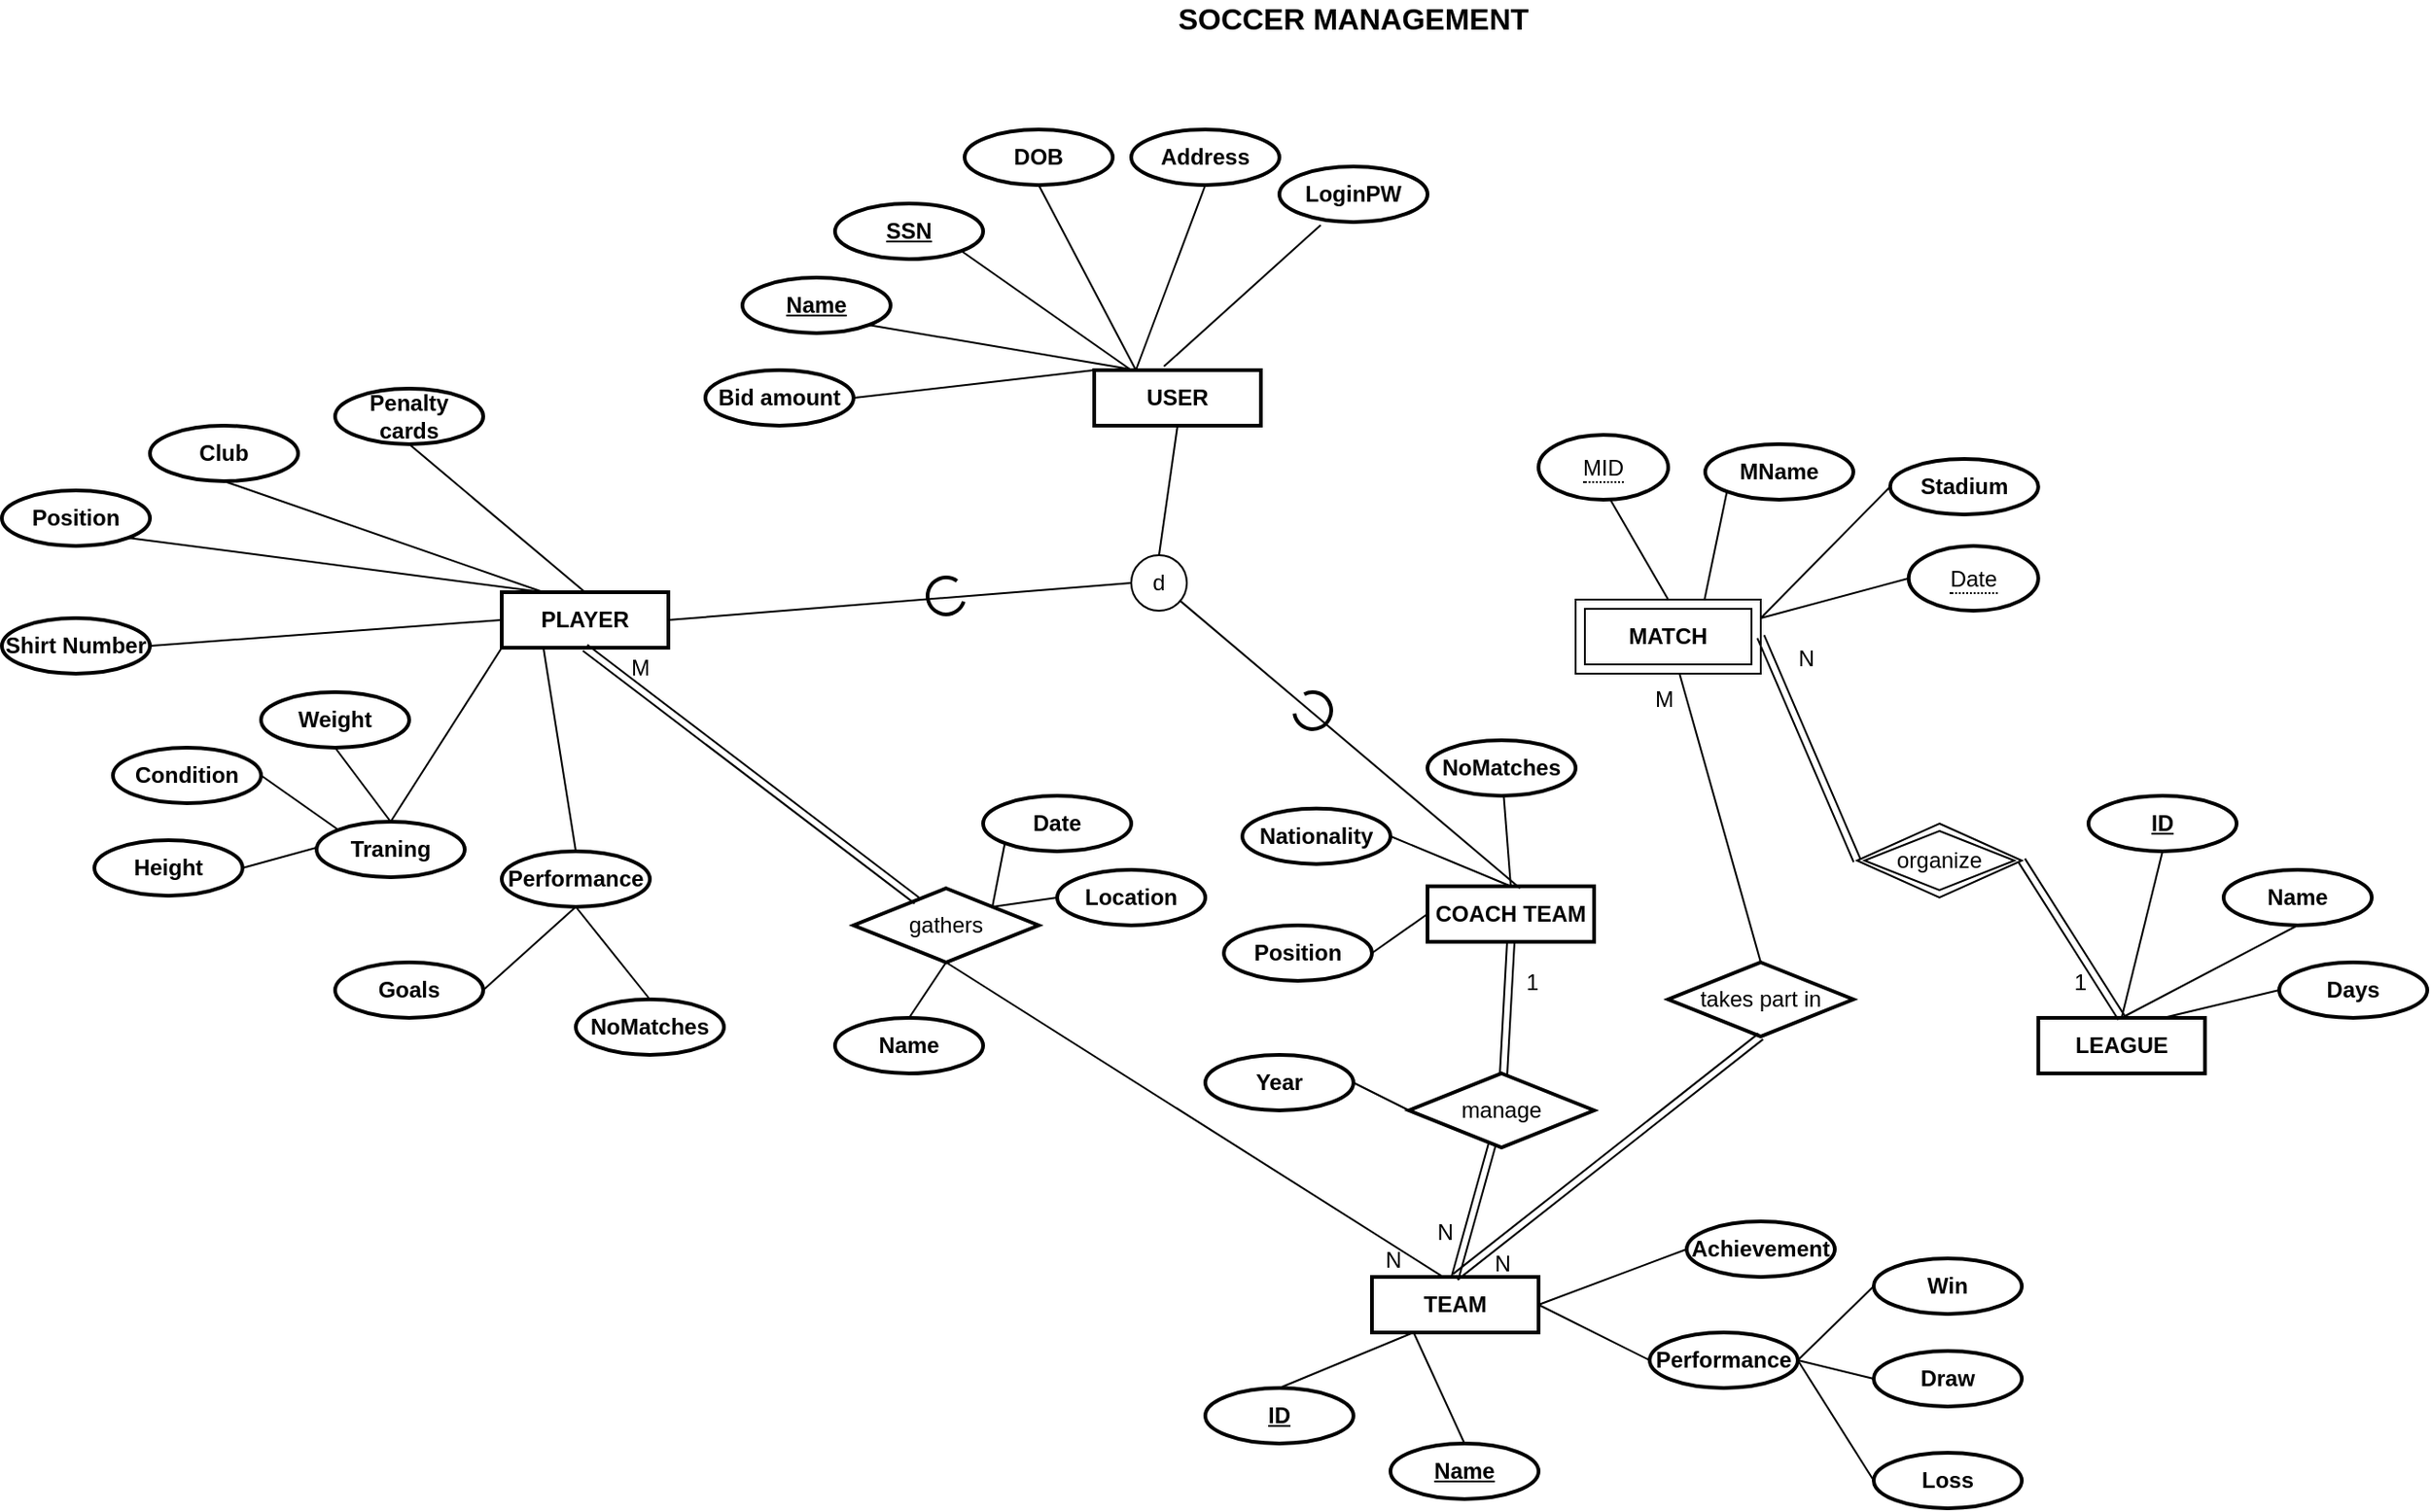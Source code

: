 <mxfile version="14.6.13" type="github">
  <diagram id="udH00ynw8GB3pCjKfQQe" name="Page-1">
    <mxGraphModel dx="2443" dy="2029" grid="1" gridSize="10" guides="1" tooltips="1" connect="1" arrows="1" fold="1" page="1" pageScale="1" pageWidth="827" pageHeight="1169" math="0" shadow="0">
      <root>
        <mxCell id="0" />
        <mxCell id="1" parent="0" />
        <mxCell id="oWUO9L_G3Eso75ve9gdb-1" value="TEAM" style="whiteSpace=wrap;html=1;align=center;fontStyle=1;strokeWidth=2;" parent="1" vertex="1">
          <mxGeometry x="440" y="490" width="90" height="30" as="geometry" />
        </mxCell>
        <mxCell id="oWUO9L_G3Eso75ve9gdb-2" value="COACH TEAM" style="whiteSpace=wrap;html=1;align=center;fontStyle=1;strokeWidth=2;" parent="1" vertex="1">
          <mxGeometry x="470" y="278.87" width="90" height="30" as="geometry" />
        </mxCell>
        <mxCell id="oWUO9L_G3Eso75ve9gdb-4" value="PLAYER" style="whiteSpace=wrap;html=1;align=center;fontStyle=1;strokeWidth=2;" parent="1" vertex="1">
          <mxGeometry x="-30" y="120" width="90" height="30" as="geometry" />
        </mxCell>
        <mxCell id="oWUO9L_G3Eso75ve9gdb-5" value="Club" style="ellipse;whiteSpace=wrap;html=1;align=center;strokeWidth=2;fontStyle=1" parent="1" vertex="1">
          <mxGeometry x="-220" y="30" width="80" height="30" as="geometry" />
        </mxCell>
        <mxCell id="oWUO9L_G3Eso75ve9gdb-6" value="Shirt Number" style="ellipse;whiteSpace=wrap;html=1;align=center;strokeWidth=2;fontStyle=1" parent="1" vertex="1">
          <mxGeometry x="-300" y="134" width="80" height="30" as="geometry" />
        </mxCell>
        <mxCell id="oWUO9L_G3Eso75ve9gdb-7" value="Address" style="ellipse;whiteSpace=wrap;html=1;align=center;strokeWidth=2;fontStyle=1" parent="1" vertex="1">
          <mxGeometry x="310" y="-130" width="80" height="30" as="geometry" />
        </mxCell>
        <mxCell id="oWUO9L_G3Eso75ve9gdb-9" value="DOB" style="ellipse;whiteSpace=wrap;html=1;align=center;strokeWidth=2;fontStyle=1" parent="1" vertex="1">
          <mxGeometry x="220" y="-130" width="80" height="30" as="geometry" />
        </mxCell>
        <mxCell id="oWUO9L_G3Eso75ve9gdb-10" value="Name" style="ellipse;whiteSpace=wrap;html=1;align=center;strokeWidth=2;fontStyle=5" parent="1" vertex="1">
          <mxGeometry x="100" y="-50" width="80" height="30" as="geometry" />
        </mxCell>
        <mxCell id="oWUO9L_G3Eso75ve9gdb-11" value="SSN" style="ellipse;whiteSpace=wrap;html=1;align=center;strokeWidth=2;fontStyle=5" parent="1" vertex="1">
          <mxGeometry x="150" y="-90" width="80" height="30" as="geometry" />
        </mxCell>
        <mxCell id="oWUO9L_G3Eso75ve9gdb-15" value="Performance" style="ellipse;whiteSpace=wrap;html=1;align=center;strokeWidth=2;fontStyle=1" parent="1" vertex="1">
          <mxGeometry x="-30" y="260" width="80" height="30" as="geometry" />
        </mxCell>
        <mxCell id="oWUO9L_G3Eso75ve9gdb-16" value="Penalty cards" style="ellipse;whiteSpace=wrap;html=1;align=center;strokeWidth=2;fontStyle=1" parent="1" vertex="1">
          <mxGeometry x="-120" y="10" width="80" height="30" as="geometry" />
        </mxCell>
        <mxCell id="oWUO9L_G3Eso75ve9gdb-17" value="Goals" style="ellipse;whiteSpace=wrap;html=1;align=center;strokeWidth=2;fontStyle=1" parent="1" vertex="1">
          <mxGeometry x="-120" y="320" width="80" height="30" as="geometry" />
        </mxCell>
        <mxCell id="oWUO9L_G3Eso75ve9gdb-18" value="NoMatches" style="ellipse;whiteSpace=wrap;html=1;align=center;strokeWidth=2;fontStyle=1" parent="1" vertex="1">
          <mxGeometry x="10" y="340" width="80" height="30" as="geometry" />
        </mxCell>
        <mxCell id="oWUO9L_G3Eso75ve9gdb-19" value="Traning" style="ellipse;whiteSpace=wrap;html=1;align=center;strokeWidth=2;fontStyle=1" parent="1" vertex="1">
          <mxGeometry x="-130" y="244" width="80" height="30" as="geometry" />
        </mxCell>
        <mxCell id="oWUO9L_G3Eso75ve9gdb-20" value="Weight" style="ellipse;whiteSpace=wrap;html=1;align=center;strokeWidth=2;fontStyle=1" parent="1" vertex="1">
          <mxGeometry x="-160" y="174" width="80" height="30" as="geometry" />
        </mxCell>
        <mxCell id="oWUO9L_G3Eso75ve9gdb-21" value="Height" style="ellipse;whiteSpace=wrap;html=1;align=center;strokeWidth=2;fontStyle=1" parent="1" vertex="1">
          <mxGeometry x="-250" y="254" width="80" height="30" as="geometry" />
        </mxCell>
        <mxCell id="oWUO9L_G3Eso75ve9gdb-23" value="Position" style="ellipse;whiteSpace=wrap;html=1;align=center;strokeWidth=2;fontStyle=1" parent="1" vertex="1">
          <mxGeometry x="-300" y="65" width="80" height="30" as="geometry" />
        </mxCell>
        <mxCell id="oWUO9L_G3Eso75ve9gdb-24" value="Bid amount" style="ellipse;whiteSpace=wrap;html=1;align=center;strokeWidth=2;fontStyle=1" parent="1" vertex="1">
          <mxGeometry x="80" width="80" height="30" as="geometry" />
        </mxCell>
        <mxCell id="oWUO9L_G3Eso75ve9gdb-27" value="Condition" style="ellipse;whiteSpace=wrap;html=1;align=center;strokeWidth=2;fontStyle=1" parent="1" vertex="1">
          <mxGeometry x="-240" y="204" width="80" height="30" as="geometry" />
        </mxCell>
        <mxCell id="oWUO9L_G3Eso75ve9gdb-29" value="ID" style="ellipse;whiteSpace=wrap;html=1;align=center;strokeWidth=2;fontStyle=5" parent="1" vertex="1">
          <mxGeometry x="350" y="550" width="80" height="30" as="geometry" />
        </mxCell>
        <mxCell id="oWUO9L_G3Eso75ve9gdb-30" value="Name" style="ellipse;whiteSpace=wrap;html=1;align=center;strokeWidth=2;fontStyle=5" parent="1" vertex="1">
          <mxGeometry x="450" y="580" width="80" height="30" as="geometry" />
        </mxCell>
        <mxCell id="oWUO9L_G3Eso75ve9gdb-36" value="Position" style="ellipse;whiteSpace=wrap;html=1;align=center;strokeWidth=2;fontStyle=1" parent="1" vertex="1">
          <mxGeometry x="360" y="300" width="80" height="30" as="geometry" />
        </mxCell>
        <mxCell id="oWUO9L_G3Eso75ve9gdb-38" value="Nationality" style="ellipse;whiteSpace=wrap;html=1;align=center;strokeWidth=2;fontStyle=1" parent="1" vertex="1">
          <mxGeometry x="370" y="236.87" width="80" height="30" as="geometry" />
        </mxCell>
        <mxCell id="oWUO9L_G3Eso75ve9gdb-39" value="" style="endArrow=none;html=1;rounded=0;exitX=0.25;exitY=0;exitDx=0;exitDy=0;entryX=0.5;entryY=1;entryDx=0;entryDy=0;" parent="1" source="DCwG-aBtx-RIxP0tlwsp-3" target="oWUO9L_G3Eso75ve9gdb-9" edge="1">
          <mxGeometry relative="1" as="geometry">
            <mxPoint x="180" y="240" as="sourcePoint" />
            <mxPoint x="340" y="240" as="targetPoint" />
          </mxGeometry>
        </mxCell>
        <mxCell id="oWUO9L_G3Eso75ve9gdb-40" value="" style="endArrow=none;html=1;rounded=0;exitX=0.25;exitY=0;exitDx=0;exitDy=0;entryX=0.5;entryY=1;entryDx=0;entryDy=0;" parent="1" source="oWUO9L_G3Eso75ve9gdb-4" target="oWUO9L_G3Eso75ve9gdb-5" edge="1">
          <mxGeometry relative="1" as="geometry">
            <mxPoint x="70" y="130" as="sourcePoint" />
            <mxPoint x="50" y="50" as="targetPoint" />
          </mxGeometry>
        </mxCell>
        <mxCell id="oWUO9L_G3Eso75ve9gdb-41" value="" style="endArrow=none;html=1;rounded=0;exitX=0.25;exitY=0;exitDx=0;exitDy=0;entryX=1;entryY=1;entryDx=0;entryDy=0;" parent="1" source="DCwG-aBtx-RIxP0tlwsp-3" target="oWUO9L_G3Eso75ve9gdb-10" edge="1">
          <mxGeometry relative="1" as="geometry">
            <mxPoint x="47.5" y="130" as="sourcePoint" />
            <mxPoint x="60" y="60" as="targetPoint" />
          </mxGeometry>
        </mxCell>
        <mxCell id="oWUO9L_G3Eso75ve9gdb-42" value="" style="endArrow=none;html=1;rounded=0;entryX=1;entryY=1;entryDx=0;entryDy=0;" parent="1" target="oWUO9L_G3Eso75ve9gdb-11" edge="1">
          <mxGeometry relative="1" as="geometry">
            <mxPoint x="310" as="sourcePoint" />
            <mxPoint x="-40" y="78" as="targetPoint" />
          </mxGeometry>
        </mxCell>
        <mxCell id="oWUO9L_G3Eso75ve9gdb-43" value="" style="endArrow=none;html=1;rounded=0;entryX=1;entryY=0.5;entryDx=0;entryDy=0;exitX=0;exitY=0.5;exitDx=0;exitDy=0;" parent="1" source="oWUO9L_G3Eso75ve9gdb-4" target="oWUO9L_G3Eso75ve9gdb-6" edge="1">
          <mxGeometry relative="1" as="geometry">
            <mxPoint x="-10" y="120" as="sourcePoint" />
            <mxPoint x="-70" y="105" as="targetPoint" />
          </mxGeometry>
        </mxCell>
        <mxCell id="oWUO9L_G3Eso75ve9gdb-44" value="" style="endArrow=none;html=1;rounded=0;entryX=0.5;entryY=1;entryDx=0;entryDy=0;exitX=0.25;exitY=0;exitDx=0;exitDy=0;" parent="1" source="DCwG-aBtx-RIxP0tlwsp-3" target="oWUO9L_G3Eso75ve9gdb-7" edge="1">
          <mxGeometry relative="1" as="geometry">
            <mxPoint x="-30" y="150" as="sourcePoint" />
            <mxPoint x="-60" y="175" as="targetPoint" />
          </mxGeometry>
        </mxCell>
        <mxCell id="oWUO9L_G3Eso75ve9gdb-45" value="" style="endArrow=none;html=1;rounded=0;entryX=1;entryY=1;entryDx=0;entryDy=0;exitX=0.25;exitY=0;exitDx=0;exitDy=0;" parent="1" source="oWUO9L_G3Eso75ve9gdb-4" target="oWUO9L_G3Eso75ve9gdb-23" edge="1">
          <mxGeometry relative="1" as="geometry">
            <mxPoint y="120" as="sourcePoint" />
            <mxPoint y="200" as="targetPoint" />
          </mxGeometry>
        </mxCell>
        <mxCell id="oWUO9L_G3Eso75ve9gdb-50" value="" style="endArrow=none;html=1;rounded=0;exitX=0.5;exitY=1;exitDx=0;exitDy=0;entryX=0.5;entryY=0;entryDx=0;entryDy=0;" parent="1" source="oWUO9L_G3Eso75ve9gdb-20" target="oWUO9L_G3Eso75ve9gdb-19" edge="1">
          <mxGeometry relative="1" as="geometry">
            <mxPoint x="190" y="234" as="sourcePoint" />
            <mxPoint x="350" y="234" as="targetPoint" />
          </mxGeometry>
        </mxCell>
        <mxCell id="oWUO9L_G3Eso75ve9gdb-51" value="" style="endArrow=none;html=1;rounded=0;exitX=1;exitY=0.5;exitDx=0;exitDy=0;entryX=0;entryY=0;entryDx=0;entryDy=0;" parent="1" source="oWUO9L_G3Eso75ve9gdb-27" target="oWUO9L_G3Eso75ve9gdb-19" edge="1">
          <mxGeometry relative="1" as="geometry">
            <mxPoint x="-110" y="214" as="sourcePoint" />
            <mxPoint x="-80" y="254" as="targetPoint" />
          </mxGeometry>
        </mxCell>
        <mxCell id="oWUO9L_G3Eso75ve9gdb-52" value="" style="endArrow=none;html=1;rounded=0;exitX=1;exitY=0.5;exitDx=0;exitDy=0;" parent="1" source="oWUO9L_G3Eso75ve9gdb-21" edge="1">
          <mxGeometry relative="1" as="geometry">
            <mxPoint x="-150" y="229" as="sourcePoint" />
            <mxPoint x="-130" y="258" as="targetPoint" />
          </mxGeometry>
        </mxCell>
        <mxCell id="oWUO9L_G3Eso75ve9gdb-53" value="" style="endArrow=none;html=1;rounded=0;exitX=0.5;exitY=0;exitDx=0;exitDy=0;entryX=0.25;entryY=1;entryDx=0;entryDy=0;" parent="1" source="oWUO9L_G3Eso75ve9gdb-15" target="oWUO9L_G3Eso75ve9gdb-4" edge="1">
          <mxGeometry relative="1" as="geometry">
            <mxPoint x="-50" y="260" as="sourcePoint" />
            <mxPoint x="90" y="290" as="targetPoint" />
          </mxGeometry>
        </mxCell>
        <mxCell id="oWUO9L_G3Eso75ve9gdb-54" value="" style="endArrow=none;html=1;rounded=0;exitX=1;exitY=0.5;exitDx=0;exitDy=0;entryX=0;entryY=0;entryDx=0;entryDy=0;" parent="1" source="oWUO9L_G3Eso75ve9gdb-24" target="DCwG-aBtx-RIxP0tlwsp-3" edge="1">
          <mxGeometry relative="1" as="geometry">
            <mxPoint x="-170" y="-65" as="sourcePoint" />
            <mxPoint x="-35" y="-95" as="targetPoint" />
          </mxGeometry>
        </mxCell>
        <mxCell id="oWUO9L_G3Eso75ve9gdb-55" value="" style="endArrow=none;html=1;rounded=0;exitX=0.5;exitY=0;exitDx=0;exitDy=0;entryX=0.5;entryY=1;entryDx=0;entryDy=0;" parent="1" source="oWUO9L_G3Eso75ve9gdb-4" target="oWUO9L_G3Eso75ve9gdb-16" edge="1">
          <mxGeometry relative="1" as="geometry">
            <mxPoint x="-35" y="-65" as="sourcePoint" />
            <mxPoint x="-25" y="-85" as="targetPoint" />
          </mxGeometry>
        </mxCell>
        <mxCell id="oWUO9L_G3Eso75ve9gdb-56" value="" style="endArrow=none;html=1;rounded=0;exitX=0.5;exitY=1;exitDx=0;exitDy=0;entryX=0.5;entryY=0;entryDx=0;entryDy=0;" parent="1" source="oWUO9L_G3Eso75ve9gdb-15" target="oWUO9L_G3Eso75ve9gdb-18" edge="1">
          <mxGeometry relative="1" as="geometry">
            <mxPoint x="145" y="315" as="sourcePoint" />
            <mxPoint x="100" y="365" as="targetPoint" />
          </mxGeometry>
        </mxCell>
        <mxCell id="oWUO9L_G3Eso75ve9gdb-57" value="" style="endArrow=none;html=1;rounded=0;exitX=0.5;exitY=1;exitDx=0;exitDy=0;entryX=1;entryY=0.5;entryDx=0;entryDy=0;" parent="1" source="oWUO9L_G3Eso75ve9gdb-15" target="oWUO9L_G3Eso75ve9gdb-17" edge="1">
          <mxGeometry relative="1" as="geometry">
            <mxPoint y="335" as="sourcePoint" />
            <mxPoint y="380" as="targetPoint" />
          </mxGeometry>
        </mxCell>
        <mxCell id="oWUO9L_G3Eso75ve9gdb-58" value="" style="endArrow=none;html=1;rounded=0;exitX=0.5;exitY=0;exitDx=0;exitDy=0;entryX=0;entryY=1;entryDx=0;entryDy=0;" parent="1" source="oWUO9L_G3Eso75ve9gdb-19" target="oWUO9L_G3Eso75ve9gdb-4" edge="1">
          <mxGeometry relative="1" as="geometry">
            <mxPoint x="-110" y="324" as="sourcePoint" />
            <mxPoint x="-20" y="294" as="targetPoint" />
          </mxGeometry>
        </mxCell>
        <mxCell id="oWUO9L_G3Eso75ve9gdb-60" value="" style="endArrow=none;html=1;rounded=0;entryX=1;entryY=0.5;entryDx=0;entryDy=0;exitX=0.5;exitY=0;exitDx=0;exitDy=0;" parent="1" source="oWUO9L_G3Eso75ve9gdb-2" target="oWUO9L_G3Eso75ve9gdb-38" edge="1">
          <mxGeometry relative="1" as="geometry">
            <mxPoint x="502.5" y="288.87" as="sourcePoint" />
            <mxPoint x="480" y="258.87" as="targetPoint" />
          </mxGeometry>
        </mxCell>
        <mxCell id="oWUO9L_G3Eso75ve9gdb-61" value="" style="endArrow=none;html=1;rounded=0;entryX=1;entryY=0.5;entryDx=0;entryDy=0;exitX=0;exitY=0.5;exitDx=0;exitDy=0;" parent="1" source="oWUO9L_G3Eso75ve9gdb-2" target="oWUO9L_G3Eso75ve9gdb-36" edge="1">
          <mxGeometry relative="1" as="geometry">
            <mxPoint x="515" y="279" as="sourcePoint" />
            <mxPoint x="579.04" y="240.28" as="targetPoint" />
          </mxGeometry>
        </mxCell>
        <mxCell id="oWUO9L_G3Eso75ve9gdb-63" value="" style="endArrow=none;html=1;rounded=0;exitX=0.5;exitY=0;exitDx=0;exitDy=0;entryX=0.25;entryY=1;entryDx=0;entryDy=0;" parent="1" source="oWUO9L_G3Eso75ve9gdb-29" target="oWUO9L_G3Eso75ve9gdb-1" edge="1">
          <mxGeometry relative="1" as="geometry">
            <mxPoint x="330" y="600" as="sourcePoint" />
            <mxPoint x="490" y="600" as="targetPoint" />
          </mxGeometry>
        </mxCell>
        <mxCell id="oWUO9L_G3Eso75ve9gdb-64" value="" style="endArrow=none;html=1;rounded=0;exitX=0.5;exitY=0;exitDx=0;exitDy=0;entryX=0.25;entryY=1;entryDx=0;entryDy=0;" parent="1" source="oWUO9L_G3Eso75ve9gdb-30" target="oWUO9L_G3Eso75ve9gdb-1" edge="1">
          <mxGeometry relative="1" as="geometry">
            <mxPoint x="400" y="560" as="sourcePoint" />
            <mxPoint x="472.5" y="530" as="targetPoint" />
          </mxGeometry>
        </mxCell>
        <mxCell id="oWUO9L_G3Eso75ve9gdb-65" value="Achievement" style="ellipse;whiteSpace=wrap;html=1;align=center;strokeWidth=2;fontStyle=1" parent="1" vertex="1">
          <mxGeometry x="610" y="460" width="80" height="30" as="geometry" />
        </mxCell>
        <mxCell id="oWUO9L_G3Eso75ve9gdb-67" value="Performance" style="ellipse;whiteSpace=wrap;html=1;align=center;strokeWidth=2;fontStyle=1" parent="1" vertex="1">
          <mxGeometry x="590" y="520" width="80" height="30" as="geometry" />
        </mxCell>
        <mxCell id="oWUO9L_G3Eso75ve9gdb-68" value="Draw" style="ellipse;whiteSpace=wrap;html=1;align=center;strokeWidth=2;fontStyle=1" parent="1" vertex="1">
          <mxGeometry x="711" y="530" width="80" height="30" as="geometry" />
        </mxCell>
        <mxCell id="oWUO9L_G3Eso75ve9gdb-69" value="Win" style="ellipse;whiteSpace=wrap;html=1;align=center;strokeWidth=2;fontStyle=1" parent="1" vertex="1">
          <mxGeometry x="711" y="480" width="80" height="30" as="geometry" />
        </mxCell>
        <mxCell id="oWUO9L_G3Eso75ve9gdb-70" value="Loss" style="ellipse;whiteSpace=wrap;html=1;align=center;strokeWidth=2;fontStyle=1" parent="1" vertex="1">
          <mxGeometry x="711" y="585" width="80" height="30" as="geometry" />
        </mxCell>
        <mxCell id="oWUO9L_G3Eso75ve9gdb-71" value="" style="endArrow=none;html=1;rounded=0;entryX=0;entryY=0.5;entryDx=0;entryDy=0;exitX=1;exitY=0.5;exitDx=0;exitDy=0;" parent="1" source="oWUO9L_G3Eso75ve9gdb-1" target="oWUO9L_G3Eso75ve9gdb-65" edge="1">
          <mxGeometry relative="1" as="geometry">
            <mxPoint x="330" y="430" as="sourcePoint" />
            <mxPoint x="490" y="430" as="targetPoint" />
          </mxGeometry>
        </mxCell>
        <mxCell id="oWUO9L_G3Eso75ve9gdb-72" value="" style="endArrow=none;html=1;rounded=0;entryX=0;entryY=0.5;entryDx=0;entryDy=0;exitX=1;exitY=0.5;exitDx=0;exitDy=0;" parent="1" source="oWUO9L_G3Eso75ve9gdb-1" target="oWUO9L_G3Eso75ve9gdb-67" edge="1">
          <mxGeometry relative="1" as="geometry">
            <mxPoint x="540" y="515" as="sourcePoint" />
            <mxPoint x="620" y="485" as="targetPoint" />
          </mxGeometry>
        </mxCell>
        <mxCell id="oWUO9L_G3Eso75ve9gdb-73" value="" style="endArrow=none;html=1;rounded=0;entryX=0;entryY=0.5;entryDx=0;entryDy=0;exitX=1;exitY=0.5;exitDx=0;exitDy=0;" parent="1" source="oWUO9L_G3Eso75ve9gdb-67" target="oWUO9L_G3Eso75ve9gdb-69" edge="1">
          <mxGeometry relative="1" as="geometry">
            <mxPoint x="540" y="515" as="sourcePoint" />
            <mxPoint x="600" y="545" as="targetPoint" />
          </mxGeometry>
        </mxCell>
        <mxCell id="oWUO9L_G3Eso75ve9gdb-74" value="" style="endArrow=none;html=1;rounded=0;entryX=0;entryY=0.5;entryDx=0;entryDy=0;exitX=1;exitY=0.5;exitDx=0;exitDy=0;" parent="1" source="oWUO9L_G3Eso75ve9gdb-67" target="oWUO9L_G3Eso75ve9gdb-68" edge="1">
          <mxGeometry relative="1" as="geometry">
            <mxPoint x="680" y="545" as="sourcePoint" />
            <mxPoint x="721" y="505" as="targetPoint" />
          </mxGeometry>
        </mxCell>
        <mxCell id="oWUO9L_G3Eso75ve9gdb-75" value="" style="endArrow=none;html=1;rounded=0;entryX=0;entryY=0.5;entryDx=0;entryDy=0;exitX=1;exitY=0.5;exitDx=0;exitDy=0;" parent="1" source="oWUO9L_G3Eso75ve9gdb-67" target="oWUO9L_G3Eso75ve9gdb-70" edge="1">
          <mxGeometry relative="1" as="geometry">
            <mxPoint x="680" y="545" as="sourcePoint" />
            <mxPoint x="721" y="555" as="targetPoint" />
          </mxGeometry>
        </mxCell>
        <mxCell id="oWUO9L_G3Eso75ve9gdb-78" value="gathers" style="shape=rhombus;perimeter=rhombusPerimeter;whiteSpace=wrap;html=1;align=center;strokeWidth=2;" parent="1" vertex="1">
          <mxGeometry x="160" y="280" width="100" height="40" as="geometry" />
        </mxCell>
        <mxCell id="oWUO9L_G3Eso75ve9gdb-79" value="manage" style="shape=rhombus;perimeter=rhombusPerimeter;whiteSpace=wrap;html=1;align=center;strokeWidth=2;" parent="1" vertex="1">
          <mxGeometry x="460" y="380" width="100" height="40" as="geometry" />
        </mxCell>
        <mxCell id="oWUO9L_G3Eso75ve9gdb-80" value="takes part in" style="shape=rhombus;perimeter=rhombusPerimeter;whiteSpace=wrap;html=1;align=center;strokeWidth=2;" parent="1" vertex="1">
          <mxGeometry x="600" y="320" width="100" height="40" as="geometry" />
        </mxCell>
        <mxCell id="oWUO9L_G3Eso75ve9gdb-83" value="" style="shape=link;html=1;rounded=0;exitX=0.342;exitY=0.165;exitDx=0;exitDy=0;entryX=0.5;entryY=1;entryDx=0;entryDy=0;exitPerimeter=0;" parent="1" source="oWUO9L_G3Eso75ve9gdb-78" target="oWUO9L_G3Eso75ve9gdb-4" edge="1">
          <mxGeometry relative="1" as="geometry">
            <mxPoint x="325" y="330" as="sourcePoint" />
            <mxPoint x="450" y="515" as="targetPoint" />
          </mxGeometry>
        </mxCell>
        <mxCell id="oWUO9L_G3Eso75ve9gdb-84" value="M" style="resizable=0;html=1;align=right;verticalAlign=bottom;" parent="oWUO9L_G3Eso75ve9gdb-83" connectable="0" vertex="1">
          <mxGeometry x="1" relative="1" as="geometry">
            <mxPoint x="35.31" y="20.09" as="offset" />
          </mxGeometry>
        </mxCell>
        <mxCell id="oWUO9L_G3Eso75ve9gdb-85" value="" style="shape=link;html=1;rounded=0;entryX=0.5;entryY=1;entryDx=0;entryDy=0;" parent="1" source="oWUO9L_G3Eso75ve9gdb-79" target="oWUO9L_G3Eso75ve9gdb-2" edge="1">
          <mxGeometry relative="1" as="geometry">
            <mxPoint x="140" y="288.87" as="sourcePoint" />
            <mxPoint x="300" y="288.87" as="targetPoint" />
          </mxGeometry>
        </mxCell>
        <mxCell id="oWUO9L_G3Eso75ve9gdb-86" value="1" style="resizable=0;html=1;align=right;verticalAlign=bottom;" parent="oWUO9L_G3Eso75ve9gdb-85" connectable="0" vertex="1">
          <mxGeometry x="1" relative="1" as="geometry">
            <mxPoint x="15.12" y="30.74" as="offset" />
          </mxGeometry>
        </mxCell>
        <mxCell id="oWUO9L_G3Eso75ve9gdb-87" value="" style="shape=link;html=1;rounded=0;entryX=0.5;entryY=0;entryDx=0;entryDy=0;" parent="1" source="oWUO9L_G3Eso75ve9gdb-79" target="oWUO9L_G3Eso75ve9gdb-1" edge="1">
          <mxGeometry relative="1" as="geometry">
            <mxPoint x="606.495" y="406.598" as="sourcePoint" />
            <mxPoint x="670" y="355" as="targetPoint" />
          </mxGeometry>
        </mxCell>
        <mxCell id="oWUO9L_G3Eso75ve9gdb-88" value="N" style="resizable=0;html=1;align=right;verticalAlign=bottom;" parent="oWUO9L_G3Eso75ve9gdb-87" connectable="0" vertex="1">
          <mxGeometry x="1" relative="1" as="geometry">
            <mxPoint x="30.23" y="1.81" as="offset" />
          </mxGeometry>
        </mxCell>
        <mxCell id="oWUO9L_G3Eso75ve9gdb-93" value="" style="shape=link;html=1;rounded=0;entryX=0.5;entryY=0;entryDx=0;entryDy=0;exitX=0.5;exitY=1;exitDx=0;exitDy=0;" parent="1" source="oWUO9L_G3Eso75ve9gdb-80" target="oWUO9L_G3Eso75ve9gdb-1" edge="1">
          <mxGeometry relative="1" as="geometry">
            <mxPoint x="330" y="340" as="sourcePoint" />
            <mxPoint x="490" y="340" as="targetPoint" />
          </mxGeometry>
        </mxCell>
        <mxCell id="oWUO9L_G3Eso75ve9gdb-94" value="N" style="resizable=0;html=1;align=right;verticalAlign=bottom;" parent="oWUO9L_G3Eso75ve9gdb-93" connectable="0" vertex="1">
          <mxGeometry x="1" relative="1" as="geometry">
            <mxPoint x="-28.98" y="-0.19" as="offset" />
          </mxGeometry>
        </mxCell>
        <mxCell id="oWUO9L_G3Eso75ve9gdb-95" value="" style="endArrow=none;html=1;rounded=0;entryX=0.5;entryY=1;entryDx=0;entryDy=0;exitX=0.5;exitY=0;exitDx=0;exitDy=0;" parent="1" source="oWUO9L_G3Eso75ve9gdb-80" edge="1">
          <mxGeometry relative="1" as="geometry">
            <mxPoint x="330" y="340" as="sourcePoint" />
            <mxPoint x="605" y="160" as="targetPoint" />
          </mxGeometry>
        </mxCell>
        <mxCell id="oWUO9L_G3Eso75ve9gdb-99" value="Date" style="ellipse;whiteSpace=wrap;html=1;align=center;strokeWidth=2;fontStyle=1" parent="1" vertex="1">
          <mxGeometry x="230" y="230" width="80" height="30" as="geometry" />
        </mxCell>
        <mxCell id="oWUO9L_G3Eso75ve9gdb-100" value="Location" style="ellipse;whiteSpace=wrap;html=1;align=center;strokeWidth=2;fontStyle=1" parent="1" vertex="1">
          <mxGeometry x="270" y="270" width="80" height="30" as="geometry" />
        </mxCell>
        <mxCell id="oWUO9L_G3Eso75ve9gdb-101" value="" style="endArrow=none;html=1;rounded=0;entryX=0;entryY=1;entryDx=0;entryDy=0;exitX=1;exitY=0;exitDx=0;exitDy=0;" parent="1" source="oWUO9L_G3Eso75ve9gdb-78" target="oWUO9L_G3Eso75ve9gdb-99" edge="1">
          <mxGeometry relative="1" as="geometry">
            <mxPoint x="330" y="340" as="sourcePoint" />
            <mxPoint x="490" y="340" as="targetPoint" />
          </mxGeometry>
        </mxCell>
        <mxCell id="oWUO9L_G3Eso75ve9gdb-102" value="" style="endArrow=none;html=1;rounded=0;entryX=0;entryY=0.5;entryDx=0;entryDy=0;exitX=1;exitY=0;exitDx=0;exitDy=0;" parent="1" source="oWUO9L_G3Eso75ve9gdb-78" target="oWUO9L_G3Eso75ve9gdb-100" edge="1">
          <mxGeometry relative="1" as="geometry">
            <mxPoint x="285" y="335" as="sourcePoint" />
            <mxPoint x="311.716" y="285.607" as="targetPoint" />
          </mxGeometry>
        </mxCell>
        <mxCell id="oWUO9L_G3Eso75ve9gdb-103" value="Year" style="ellipse;whiteSpace=wrap;html=1;align=center;strokeWidth=2;fontStyle=1" parent="1" vertex="1">
          <mxGeometry x="350" y="370" width="80" height="30" as="geometry" />
        </mxCell>
        <mxCell id="oWUO9L_G3Eso75ve9gdb-104" value="" style="endArrow=none;html=1;rounded=0;entryX=1;entryY=0.5;entryDx=0;entryDy=0;exitX=0;exitY=0.5;exitDx=0;exitDy=0;" parent="1" source="oWUO9L_G3Eso75ve9gdb-79" target="oWUO9L_G3Eso75ve9gdb-103" edge="1">
          <mxGeometry relative="1" as="geometry">
            <mxPoint x="440" y="358.87" as="sourcePoint" />
            <mxPoint x="300" y="288.87" as="targetPoint" />
          </mxGeometry>
        </mxCell>
        <mxCell id="oWUO9L_G3Eso75ve9gdb-107" value="" style="endArrow=none;html=1;rounded=0;entryX=0;entryY=0.5;entryDx=0;entryDy=0;exitX=1;exitY=0.25;exitDx=0;exitDy=0;" parent="1" source="arUYGnkb_9BR7SVIHVMS-79" target="arUYGnkb_9BR7SVIHVMS-84" edge="1">
          <mxGeometry relative="1" as="geometry">
            <mxPoint x="330" y="340" as="sourcePoint" />
            <mxPoint x="480" y="90" as="targetPoint" />
          </mxGeometry>
        </mxCell>
        <mxCell id="oWUO9L_G3Eso75ve9gdb-109" value="SOCCER MANAGEMENT" style="text;html=1;strokeColor=none;fillColor=none;align=center;verticalAlign=middle;whiteSpace=wrap;rounded=0;fontStyle=1;fontSize=16;" parent="1" vertex="1">
          <mxGeometry x="329.89" y="-200" width="200" height="20" as="geometry" />
        </mxCell>
        <mxCell id="oWUO9L_G3Eso75ve9gdb-110" value="" style="endArrow=none;html=1;rounded=0;fontSize=16;entryX=0.422;entryY=-0.01;entryDx=0;entryDy=0;entryPerimeter=0;exitX=0.5;exitY=1;exitDx=0;exitDy=0;" parent="1" source="oWUO9L_G3Eso75ve9gdb-78" target="oWUO9L_G3Eso75ve9gdb-1" edge="1">
          <mxGeometry relative="1" as="geometry">
            <mxPoint x="230" y="330" as="sourcePoint" />
            <mxPoint x="390" y="330" as="targetPoint" />
          </mxGeometry>
        </mxCell>
        <mxCell id="oWUO9L_G3Eso75ve9gdb-111" value="N" style="resizable=0;html=1;align=right;verticalAlign=bottom;" parent="oWUO9L_G3Eso75ve9gdb-110" connectable="0" vertex="1">
          <mxGeometry x="1" relative="1" as="geometry">
            <mxPoint x="7.06" y="-14.67" as="offset" />
          </mxGeometry>
        </mxCell>
        <mxCell id="arUYGnkb_9BR7SVIHVMS-49" value="LEAGUE" style="whiteSpace=wrap;html=1;align=center;fontStyle=1;strokeWidth=2;" parent="1" vertex="1">
          <mxGeometry x="799.89" y="350" width="90" height="30" as="geometry" />
        </mxCell>
        <mxCell id="arUYGnkb_9BR7SVIHVMS-50" value="ID" style="ellipse;whiteSpace=wrap;html=1;align=center;strokeWidth=2;fontStyle=5" parent="1" vertex="1">
          <mxGeometry x="827" y="230" width="80" height="30" as="geometry" />
        </mxCell>
        <mxCell id="arUYGnkb_9BR7SVIHVMS-51" value="Name" style="ellipse;whiteSpace=wrap;html=1;align=center;strokeWidth=2;fontStyle=1" parent="1" vertex="1">
          <mxGeometry x="900" y="270" width="80" height="30" as="geometry" />
        </mxCell>
        <mxCell id="arUYGnkb_9BR7SVIHVMS-52" value="Days" style="ellipse;whiteSpace=wrap;html=1;align=center;strokeWidth=2;fontStyle=1" parent="1" vertex="1">
          <mxGeometry x="930" y="320" width="80" height="30" as="geometry" />
        </mxCell>
        <mxCell id="arUYGnkb_9BR7SVIHVMS-53" value="" style="endArrow=none;html=1;rounded=0;exitX=0.5;exitY=1;exitDx=0;exitDy=0;entryX=0.5;entryY=0;entryDx=0;entryDy=0;" parent="1" source="arUYGnkb_9BR7SVIHVMS-50" target="arUYGnkb_9BR7SVIHVMS-49" edge="1">
          <mxGeometry relative="1" as="geometry">
            <mxPoint x="709.89" y="234" as="sourcePoint" />
            <mxPoint x="869.89" y="234" as="targetPoint" />
          </mxGeometry>
        </mxCell>
        <mxCell id="arUYGnkb_9BR7SVIHVMS-54" value="" style="endArrow=none;html=1;rounded=0;exitX=0.5;exitY=1;exitDx=0;exitDy=0;entryX=0.5;entryY=0;entryDx=0;entryDy=0;" parent="1" source="arUYGnkb_9BR7SVIHVMS-51" target="arUYGnkb_9BR7SVIHVMS-49" edge="1">
          <mxGeometry relative="1" as="geometry">
            <mxPoint x="918.174" y="77.607" as="sourcePoint" />
            <mxPoint x="972.39" y="124" as="targetPoint" />
          </mxGeometry>
        </mxCell>
        <mxCell id="arUYGnkb_9BR7SVIHVMS-56" value="" style="endArrow=none;html=1;rounded=0;exitX=0;exitY=0.5;exitDx=0;exitDy=0;entryX=0.75;entryY=0;entryDx=0;entryDy=0;" parent="1" source="arUYGnkb_9BR7SVIHVMS-52" target="arUYGnkb_9BR7SVIHVMS-49" edge="1">
          <mxGeometry relative="1" as="geometry">
            <mxPoint x="1089.89" y="72" as="sourcePoint" />
            <mxPoint x="1030" y="120" as="targetPoint" />
          </mxGeometry>
        </mxCell>
        <mxCell id="arUYGnkb_9BR7SVIHVMS-58" value="organize" style="shape=rhombus;double=1;perimeter=rhombusPerimeter;whiteSpace=wrap;html=1;align=center;" parent="1" vertex="1">
          <mxGeometry x="702.0" y="245" width="89" height="40" as="geometry" />
        </mxCell>
        <mxCell id="arUYGnkb_9BR7SVIHVMS-71" value="MName" style="ellipse;whiteSpace=wrap;html=1;align=center;strokeWidth=2;fontStyle=1" parent="1" vertex="1">
          <mxGeometry x="620" y="40" width="80" height="30" as="geometry" />
        </mxCell>
        <mxCell id="arUYGnkb_9BR7SVIHVMS-73" value="Stadium" style="ellipse;whiteSpace=wrap;html=1;align=center;strokeWidth=2;fontStyle=1" parent="1" vertex="1">
          <mxGeometry x="719.89" y="48" width="80" height="30" as="geometry" />
        </mxCell>
        <mxCell id="arUYGnkb_9BR7SVIHVMS-74" value="" style="endArrow=none;html=1;rounded=0;entryX=0.5;entryY=0;entryDx=0;entryDy=0;" parent="1" target="arUYGnkb_9BR7SVIHVMS-79" edge="1">
          <mxGeometry relative="1" as="geometry">
            <mxPoint x="568.548" y="69.654" as="sourcePoint" />
            <mxPoint x="512.5" y="172" as="targetPoint" />
          </mxGeometry>
        </mxCell>
        <mxCell id="arUYGnkb_9BR7SVIHVMS-75" value="" style="endArrow=none;html=1;rounded=0;exitX=0;exitY=1;exitDx=0;exitDy=0;entryX=0.693;entryY=0.039;entryDx=0;entryDy=0;entryPerimeter=0;" parent="1" source="arUYGnkb_9BR7SVIHVMS-71" target="arUYGnkb_9BR7SVIHVMS-79" edge="1">
          <mxGeometry relative="1" as="geometry">
            <mxPoint x="648.284" y="145.607" as="sourcePoint" />
            <mxPoint x="535" y="172" as="targetPoint" />
          </mxGeometry>
        </mxCell>
        <mxCell id="arUYGnkb_9BR7SVIHVMS-77" value="" style="endArrow=none;html=1;rounded=0;exitX=0;exitY=0.5;exitDx=0;exitDy=0;entryX=1;entryY=0.25;entryDx=0;entryDy=0;" parent="1" source="arUYGnkb_9BR7SVIHVMS-73" target="arUYGnkb_9BR7SVIHVMS-79" edge="1">
          <mxGeometry relative="1" as="geometry">
            <mxPoint x="820" y="140" as="sourcePoint" />
            <mxPoint x="580" y="179.5" as="targetPoint" />
          </mxGeometry>
        </mxCell>
        <mxCell id="arUYGnkb_9BR7SVIHVMS-78" value="M" style="resizable=0;html=1;align=right;verticalAlign=bottom;" parent="1" connectable="0" vertex="1">
          <mxGeometry x="740.002" y="236.865" as="geometry">
            <mxPoint x="-137" y="-50" as="offset" />
          </mxGeometry>
        </mxCell>
        <mxCell id="arUYGnkb_9BR7SVIHVMS-79" value="MATCH" style="shape=ext;margin=3;double=1;whiteSpace=wrap;html=1;align=center;fontStyle=1" parent="1" vertex="1">
          <mxGeometry x="550" y="124" width="100" height="40" as="geometry" />
        </mxCell>
        <mxCell id="arUYGnkb_9BR7SVIHVMS-84" value="&lt;span style=&quot;border-bottom: 1px dotted&quot;&gt;Date&lt;/span&gt;" style="ellipse;whiteSpace=wrap;html=1;align=center;strokeWidth=2;" parent="1" vertex="1">
          <mxGeometry x="729.89" y="95" width="70" height="35" as="geometry" />
        </mxCell>
        <mxCell id="arUYGnkb_9BR7SVIHVMS-85" value="&lt;span style=&quot;border-bottom: 1px dotted&quot;&gt;MID&lt;/span&gt;" style="ellipse;whiteSpace=wrap;html=1;align=center;strokeWidth=2;" parent="1" vertex="1">
          <mxGeometry x="530" y="35" width="70" height="35" as="geometry" />
        </mxCell>
        <mxCell id="arUYGnkb_9BR7SVIHVMS-86" value="" style="shape=link;html=1;rounded=0;entryX=1;entryY=0.5;entryDx=0;entryDy=0;exitX=0;exitY=0.5;exitDx=0;exitDy=0;" parent="1" source="arUYGnkb_9BR7SVIHVMS-58" target="arUYGnkb_9BR7SVIHVMS-79" edge="1">
          <mxGeometry relative="1" as="geometry">
            <mxPoint x="560" y="300" as="sourcePoint" />
            <mxPoint x="488.97" y="500.21" as="targetPoint" />
          </mxGeometry>
        </mxCell>
        <mxCell id="arUYGnkb_9BR7SVIHVMS-87" value="N" style="resizable=0;html=1;align=right;verticalAlign=bottom;" parent="arUYGnkb_9BR7SVIHVMS-86" connectable="0" vertex="1">
          <mxGeometry x="1" relative="1" as="geometry">
            <mxPoint x="29.4" y="19.97" as="offset" />
          </mxGeometry>
        </mxCell>
        <mxCell id="arUYGnkb_9BR7SVIHVMS-88" value="" style="shape=link;html=1;rounded=0;entryX=1;entryY=0.5;entryDx=0;entryDy=0;exitX=0.5;exitY=0;exitDx=0;exitDy=0;" parent="1" source="arUYGnkb_9BR7SVIHVMS-49" target="arUYGnkb_9BR7SVIHVMS-58" edge="1">
          <mxGeometry relative="1" as="geometry">
            <mxPoint x="781" y="139.0" as="sourcePoint" />
            <mxPoint x="660" y="154.0" as="targetPoint" />
          </mxGeometry>
        </mxCell>
        <mxCell id="arUYGnkb_9BR7SVIHVMS-89" value="1" style="resizable=0;html=1;align=right;verticalAlign=bottom;" parent="arUYGnkb_9BR7SVIHVMS-88" connectable="0" vertex="1">
          <mxGeometry x="1" relative="1" as="geometry">
            <mxPoint x="35.66" y="74.46" as="offset" />
          </mxGeometry>
        </mxCell>
        <mxCell id="DCwG-aBtx-RIxP0tlwsp-3" value="USER" style="whiteSpace=wrap;html=1;align=center;fontStyle=1;strokeWidth=2;" parent="1" vertex="1">
          <mxGeometry x="290" width="90" height="30" as="geometry" />
        </mxCell>
        <mxCell id="DCwG-aBtx-RIxP0tlwsp-4" value="" style="endArrow=none;html=1;rounded=0;entryX=1;entryY=0.5;entryDx=0;entryDy=0;exitX=0;exitY=0.5;exitDx=0;exitDy=0;" parent="1" source="DCwG-aBtx-RIxP0tlwsp-9" target="oWUO9L_G3Eso75ve9gdb-4" edge="1">
          <mxGeometry relative="1" as="geometry">
            <mxPoint x="280" y="110" as="sourcePoint" />
            <mxPoint x="-60" y="620" as="targetPoint" />
          </mxGeometry>
        </mxCell>
        <mxCell id="DCwG-aBtx-RIxP0tlwsp-7" value="" style="endArrow=none;html=1;rounded=0;" parent="1" target="DCwG-aBtx-RIxP0tlwsp-9" edge="1">
          <mxGeometry relative="1" as="geometry">
            <mxPoint x="520" y="280" as="sourcePoint" />
            <mxPoint x="320" y="120" as="targetPoint" />
          </mxGeometry>
        </mxCell>
        <mxCell id="DCwG-aBtx-RIxP0tlwsp-9" value="d" style="ellipse;whiteSpace=wrap;html=1;aspect=fixed;" parent="1" vertex="1">
          <mxGeometry x="310" y="100" width="30" height="30" as="geometry" />
        </mxCell>
        <mxCell id="DCwG-aBtx-RIxP0tlwsp-11" value="" style="endArrow=none;html=1;rounded=0;entryX=0.5;entryY=1;entryDx=0;entryDy=0;exitX=0.5;exitY=0;exitDx=0;exitDy=0;" parent="1" source="DCwG-aBtx-RIxP0tlwsp-9" target="DCwG-aBtx-RIxP0tlwsp-3" edge="1">
          <mxGeometry relative="1" as="geometry">
            <mxPoint x="530" y="290" as="sourcePoint" />
            <mxPoint x="346.451" y="134.689" as="targetPoint" />
          </mxGeometry>
        </mxCell>
        <mxCell id="DCwG-aBtx-RIxP0tlwsp-19" value="LoginPW" style="ellipse;whiteSpace=wrap;html=1;align=center;strokeWidth=2;fontStyle=1" parent="1" vertex="1">
          <mxGeometry x="390" y="-110" width="80" height="30" as="geometry" />
        </mxCell>
        <mxCell id="DCwG-aBtx-RIxP0tlwsp-21" value="" style="endArrow=none;html=1;rounded=0;entryX=0.418;entryY=-0.065;entryDx=0;entryDy=0;exitX=0.279;exitY=1.053;exitDx=0;exitDy=0;entryPerimeter=0;exitPerimeter=0;" parent="1" source="DCwG-aBtx-RIxP0tlwsp-19" target="DCwG-aBtx-RIxP0tlwsp-3" edge="1">
          <mxGeometry relative="1" as="geometry">
            <mxPoint x="322.5" y="10" as="sourcePoint" />
            <mxPoint x="360" y="-90" as="targetPoint" />
          </mxGeometry>
        </mxCell>
        <mxCell id="DCwG-aBtx-RIxP0tlwsp-32" value="" style="verticalLabelPosition=bottom;verticalAlign=top;html=1;shape=mxgraph.basic.arc;startAngle=0.3;endAngle=0.1;strokeWidth=2;" parent="1" vertex="1">
          <mxGeometry x="200" y="112" width="20" height="20" as="geometry" />
        </mxCell>
        <mxCell id="DCwG-aBtx-RIxP0tlwsp-33" value="" style="verticalLabelPosition=bottom;verticalAlign=top;html=1;shape=mxgraph.basic.arc;startAngle=0.3;endAngle=0.1;strokeWidth=2;rotation=-135;" parent="1" vertex="1">
          <mxGeometry x="398" y="174" width="20" height="20" as="geometry" />
        </mxCell>
        <mxCell id="jdk0nc4IIJOSTy-hZ6-8-1" value="NoMatches" style="ellipse;whiteSpace=wrap;html=1;align=center;strokeWidth=2;fontStyle=1" vertex="1" parent="1">
          <mxGeometry x="470" y="200" width="80" height="30" as="geometry" />
        </mxCell>
        <mxCell id="jdk0nc4IIJOSTy-hZ6-8-2" value="" style="endArrow=none;html=1;rounded=0;exitX=0.5;exitY=0;exitDx=0;exitDy=0;" edge="1" parent="1" target="jdk0nc4IIJOSTy-hZ6-8-1" source="oWUO9L_G3Eso75ve9gdb-2">
          <mxGeometry relative="1" as="geometry">
            <mxPoint x="500.0" y="130" as="sourcePoint" />
            <mxPoint x="590" y="205" as="targetPoint" />
          </mxGeometry>
        </mxCell>
        <mxCell id="jdk0nc4IIJOSTy-hZ6-8-3" value="Name" style="ellipse;whiteSpace=wrap;html=1;align=center;strokeWidth=2;fontStyle=1" vertex="1" parent="1">
          <mxGeometry x="150" y="350" width="80" height="30" as="geometry" />
        </mxCell>
        <mxCell id="jdk0nc4IIJOSTy-hZ6-8-4" value="" style="endArrow=none;html=1;rounded=0;exitX=0.5;exitY=0;exitDx=0;exitDy=0;" edge="1" parent="1" source="jdk0nc4IIJOSTy-hZ6-8-3">
          <mxGeometry relative="1" as="geometry">
            <mxPoint x="190" y="360" as="sourcePoint" />
            <mxPoint x="210" y="320" as="targetPoint" />
          </mxGeometry>
        </mxCell>
      </root>
    </mxGraphModel>
  </diagram>
</mxfile>
